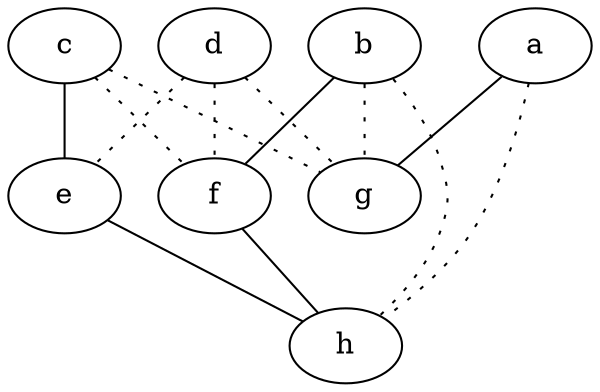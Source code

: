 graph {
a -- g;
a -- h [style=dotted];
b -- f;
b -- g [style=dotted];
b -- h [style=dotted];
c -- e;
c -- f [style=dotted];
c -- g [style=dotted];
d -- e [style=dotted];
d -- f [style=dotted];
d -- g [style=dotted];
e -- h;
f -- h;
}
